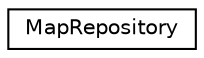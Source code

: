 digraph "Graphical Class Hierarchy"
{
  edge [fontname="Helvetica",fontsize="10",labelfontname="Helvetica",labelfontsize="10"];
  node [fontname="Helvetica",fontsize="10",shape=record];
  rankdir="LR";
  Node1 [label="MapRepository",height=0.2,width=0.4,color="black", fillcolor="white", style="filled",URL="$class_map_repository.html",tooltip="Contains a dictionary of MapObjects for serving as a data base for the global map Developed by: Higor..."];
}

